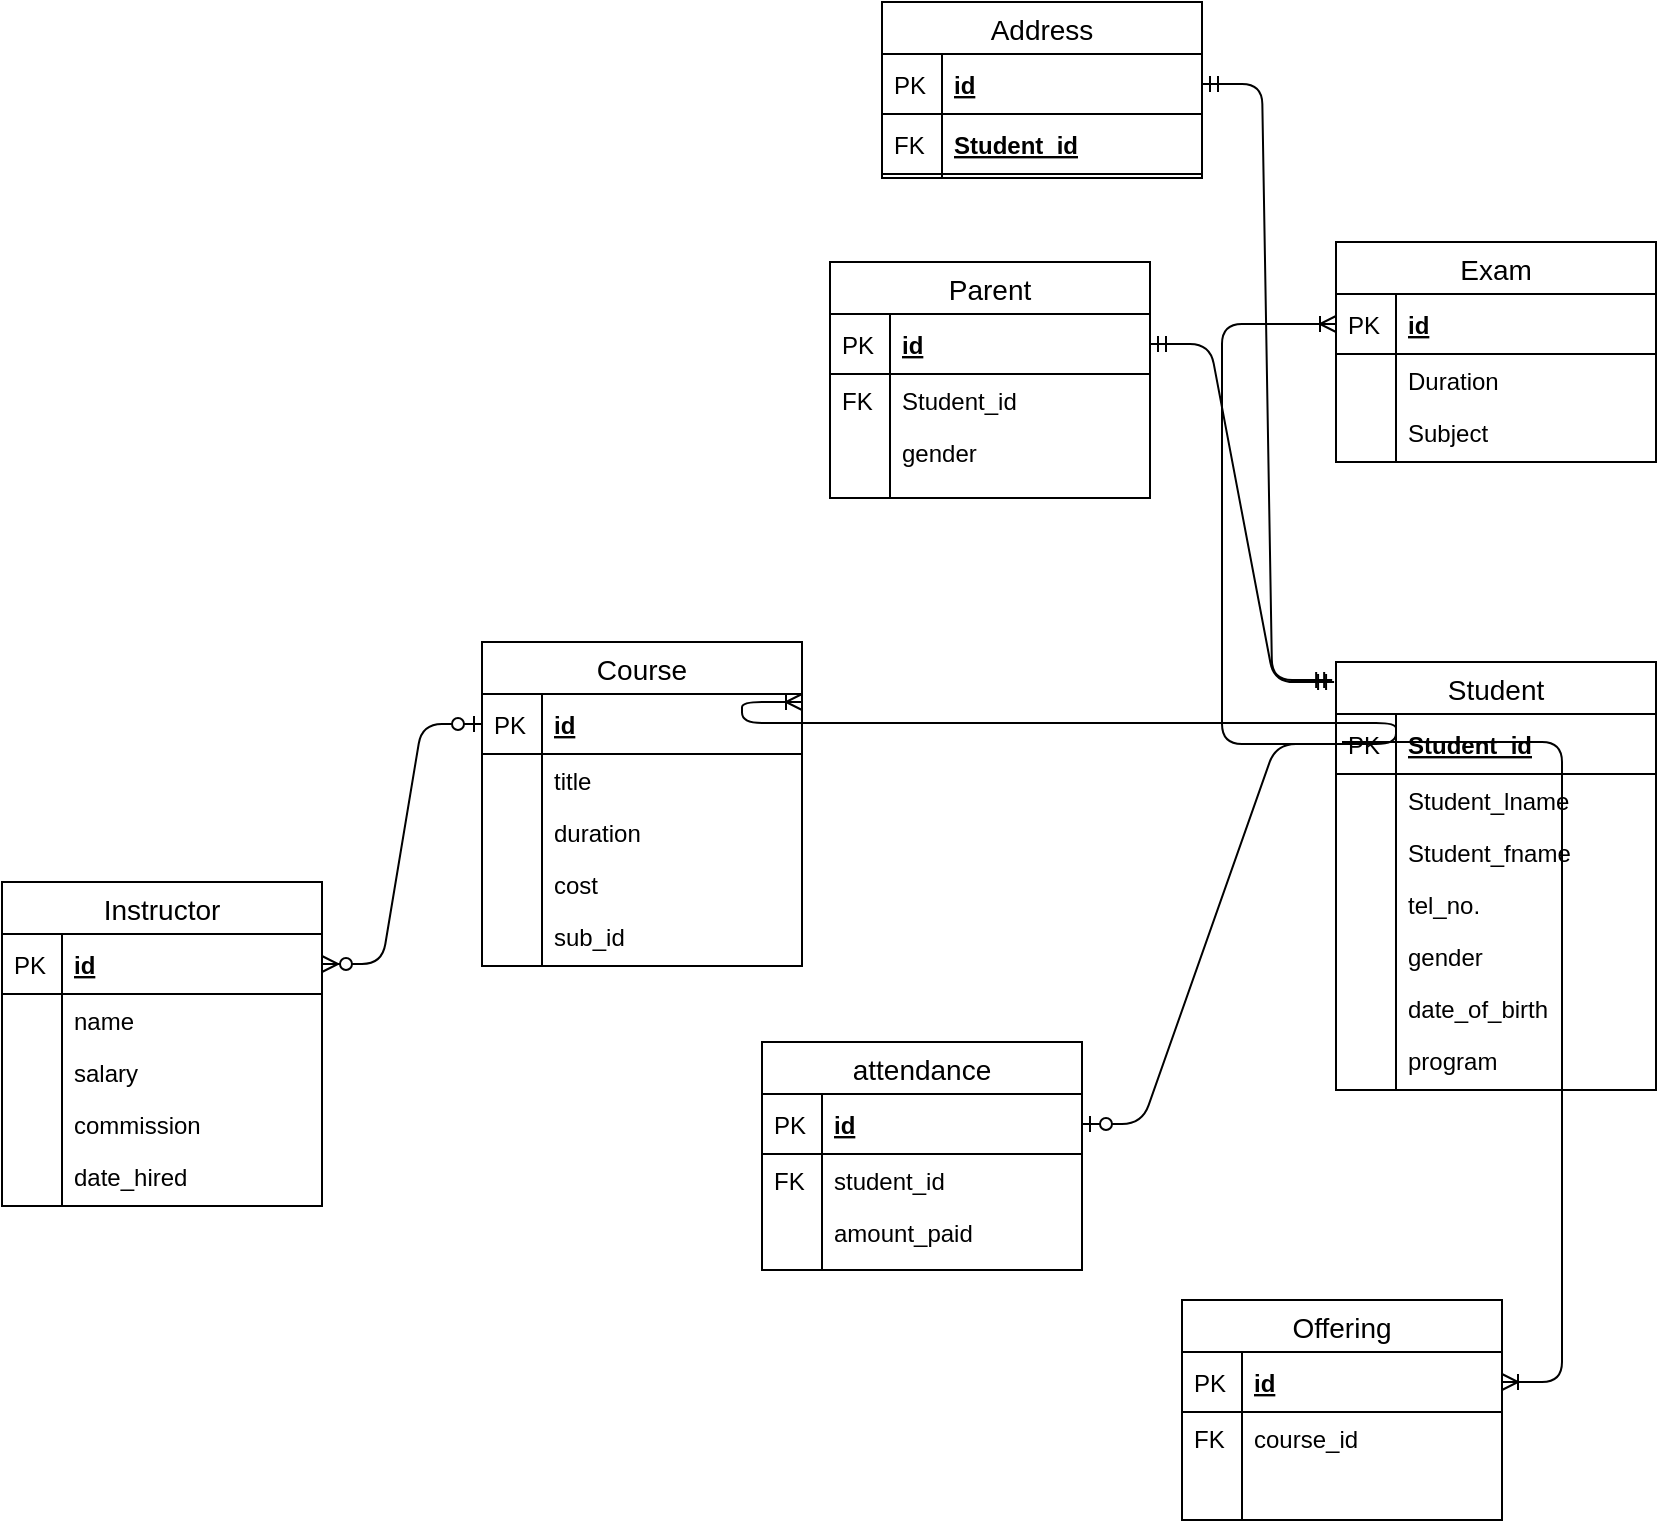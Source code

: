 <mxfile version="13.0.6" type="github"><diagram id="C5RBs43oDa-KdzZeNtuy" name="Page-1"><mxGraphModel dx="868" dy="1570" grid="1" gridSize="10" guides="1" tooltips="1" connect="1" arrows="1" fold="1" page="1" pageScale="1" pageWidth="827" pageHeight="1169" math="0" shadow="0"><root><mxCell id="WIyWlLk6GJQsqaUBKTNV-0"/><mxCell id="WIyWlLk6GJQsqaUBKTNV-1" parent="WIyWlLk6GJQsqaUBKTNV-0"/><mxCell id="6OTX5fbKX3QXBBeZd9DA-0" value="Student" style="swimlane;fontStyle=0;childLayout=stackLayout;horizontal=1;startSize=26;horizontalStack=0;resizeParent=1;resizeParentMax=0;resizeLast=0;collapsible=1;marginBottom=0;align=center;fontSize=14;" vertex="1" parent="WIyWlLk6GJQsqaUBKTNV-1"><mxGeometry x="667" y="130" width="160" height="214" as="geometry"/></mxCell><mxCell id="6OTX5fbKX3QXBBeZd9DA-1" value="Student_id" style="shape=partialRectangle;top=0;left=0;right=0;bottom=1;align=left;verticalAlign=middle;fillColor=none;spacingLeft=34;spacingRight=4;overflow=hidden;rotatable=0;points=[[0,0.5],[1,0.5]];portConstraint=eastwest;dropTarget=0;fontStyle=5;fontSize=12;" vertex="1" parent="6OTX5fbKX3QXBBeZd9DA-0"><mxGeometry y="26" width="160" height="30" as="geometry"/></mxCell><mxCell id="6OTX5fbKX3QXBBeZd9DA-2" value="PK" style="shape=partialRectangle;top=0;left=0;bottom=0;fillColor=none;align=left;verticalAlign=middle;spacingLeft=4;spacingRight=4;overflow=hidden;rotatable=0;points=[];portConstraint=eastwest;part=1;fontSize=12;" vertex="1" connectable="0" parent="6OTX5fbKX3QXBBeZd9DA-1"><mxGeometry width="30" height="30" as="geometry"/></mxCell><mxCell id="6OTX5fbKX3QXBBeZd9DA-3" value="Student_lname" style="shape=partialRectangle;top=0;left=0;right=0;bottom=0;align=left;verticalAlign=top;fillColor=none;spacingLeft=34;spacingRight=4;overflow=hidden;rotatable=0;points=[[0,0.5],[1,0.5]];portConstraint=eastwest;dropTarget=0;fontSize=12;" vertex="1" parent="6OTX5fbKX3QXBBeZd9DA-0"><mxGeometry y="56" width="160" height="26" as="geometry"/></mxCell><mxCell id="6OTX5fbKX3QXBBeZd9DA-4" value="" style="shape=partialRectangle;top=0;left=0;bottom=0;fillColor=none;align=left;verticalAlign=top;spacingLeft=4;spacingRight=4;overflow=hidden;rotatable=0;points=[];portConstraint=eastwest;part=1;fontSize=12;" vertex="1" connectable="0" parent="6OTX5fbKX3QXBBeZd9DA-3"><mxGeometry width="30" height="26" as="geometry"/></mxCell><mxCell id="6OTX5fbKX3QXBBeZd9DA-5" value="Student_fname" style="shape=partialRectangle;top=0;left=0;right=0;bottom=0;align=left;verticalAlign=top;fillColor=none;spacingLeft=34;spacingRight=4;overflow=hidden;rotatable=0;points=[[0,0.5],[1,0.5]];portConstraint=eastwest;dropTarget=0;fontSize=12;" vertex="1" parent="6OTX5fbKX3QXBBeZd9DA-0"><mxGeometry y="82" width="160" height="26" as="geometry"/></mxCell><mxCell id="6OTX5fbKX3QXBBeZd9DA-6" value="" style="shape=partialRectangle;top=0;left=0;bottom=0;fillColor=none;align=left;verticalAlign=top;spacingLeft=4;spacingRight=4;overflow=hidden;rotatable=0;points=[];portConstraint=eastwest;part=1;fontSize=12;" vertex="1" connectable="0" parent="6OTX5fbKX3QXBBeZd9DA-5"><mxGeometry width="30" height="26" as="geometry"/></mxCell><mxCell id="6OTX5fbKX3QXBBeZd9DA-7" value="tel_no." style="shape=partialRectangle;top=0;left=0;right=0;bottom=0;align=left;verticalAlign=top;fillColor=none;spacingLeft=34;spacingRight=4;overflow=hidden;rotatable=0;points=[[0,0.5],[1,0.5]];portConstraint=eastwest;dropTarget=0;fontSize=12;" vertex="1" parent="6OTX5fbKX3QXBBeZd9DA-0"><mxGeometry y="108" width="160" height="26" as="geometry"/></mxCell><mxCell id="6OTX5fbKX3QXBBeZd9DA-8" value="" style="shape=partialRectangle;top=0;left=0;bottom=0;fillColor=none;align=left;verticalAlign=top;spacingLeft=4;spacingRight=4;overflow=hidden;rotatable=0;points=[];portConstraint=eastwest;part=1;fontSize=12;" vertex="1" connectable="0" parent="6OTX5fbKX3QXBBeZd9DA-7"><mxGeometry width="30" height="26" as="geometry"/></mxCell><mxCell id="6OTX5fbKX3QXBBeZd9DA-11" value="gender" style="shape=partialRectangle;top=0;left=0;right=0;bottom=0;align=left;verticalAlign=top;fillColor=none;spacingLeft=34;spacingRight=4;overflow=hidden;rotatable=0;points=[[0,0.5],[1,0.5]];portConstraint=eastwest;dropTarget=0;fontSize=12;" vertex="1" parent="6OTX5fbKX3QXBBeZd9DA-0"><mxGeometry y="134" width="160" height="26" as="geometry"/></mxCell><mxCell id="6OTX5fbKX3QXBBeZd9DA-12" value="" style="shape=partialRectangle;top=0;left=0;bottom=0;fillColor=none;align=left;verticalAlign=top;spacingLeft=4;spacingRight=4;overflow=hidden;rotatable=0;points=[];portConstraint=eastwest;part=1;fontSize=12;" vertex="1" connectable="0" parent="6OTX5fbKX3QXBBeZd9DA-11"><mxGeometry width="30" height="26" as="geometry"/></mxCell><mxCell id="6OTX5fbKX3QXBBeZd9DA-13" value="date_of_birth" style="shape=partialRectangle;top=0;left=0;right=0;bottom=0;align=left;verticalAlign=top;fillColor=none;spacingLeft=34;spacingRight=4;overflow=hidden;rotatable=0;points=[[0,0.5],[1,0.5]];portConstraint=eastwest;dropTarget=0;fontSize=12;" vertex="1" parent="6OTX5fbKX3QXBBeZd9DA-0"><mxGeometry y="160" width="160" height="26" as="geometry"/></mxCell><mxCell id="6OTX5fbKX3QXBBeZd9DA-14" value="" style="shape=partialRectangle;top=0;left=0;bottom=0;fillColor=none;align=left;verticalAlign=top;spacingLeft=4;spacingRight=4;overflow=hidden;rotatable=0;points=[];portConstraint=eastwest;part=1;fontSize=12;" vertex="1" connectable="0" parent="6OTX5fbKX3QXBBeZd9DA-13"><mxGeometry width="30" height="26" as="geometry"/></mxCell><mxCell id="6OTX5fbKX3QXBBeZd9DA-15" value="program" style="shape=partialRectangle;top=0;left=0;right=0;bottom=0;align=left;verticalAlign=top;fillColor=none;spacingLeft=34;spacingRight=4;overflow=hidden;rotatable=0;points=[[0,0.5],[1,0.5]];portConstraint=eastwest;dropTarget=0;fontSize=12;" vertex="1" parent="6OTX5fbKX3QXBBeZd9DA-0"><mxGeometry y="186" width="160" height="26" as="geometry"/></mxCell><mxCell id="6OTX5fbKX3QXBBeZd9DA-16" value="" style="shape=partialRectangle;top=0;left=0;bottom=0;fillColor=none;align=left;verticalAlign=top;spacingLeft=4;spacingRight=4;overflow=hidden;rotatable=0;points=[];portConstraint=eastwest;part=1;fontSize=12;" vertex="1" connectable="0" parent="6OTX5fbKX3QXBBeZd9DA-15"><mxGeometry width="30" height="26" as="geometry"/></mxCell><mxCell id="6OTX5fbKX3QXBBeZd9DA-9" value="" style="shape=partialRectangle;top=0;left=0;right=0;bottom=0;align=left;verticalAlign=top;fillColor=none;spacingLeft=34;spacingRight=4;overflow=hidden;rotatable=0;points=[[0,0.5],[1,0.5]];portConstraint=eastwest;dropTarget=0;fontSize=12;" vertex="1" parent="6OTX5fbKX3QXBBeZd9DA-0"><mxGeometry y="212" width="160" height="2" as="geometry"/></mxCell><mxCell id="6OTX5fbKX3QXBBeZd9DA-10" value="" style="shape=partialRectangle;top=0;left=0;bottom=0;fillColor=none;align=left;verticalAlign=top;spacingLeft=4;spacingRight=4;overflow=hidden;rotatable=0;points=[];portConstraint=eastwest;part=1;fontSize=12;" vertex="1" connectable="0" parent="6OTX5fbKX3QXBBeZd9DA-9"><mxGeometry width="30" height="2" as="geometry"/></mxCell><mxCell id="6OTX5fbKX3QXBBeZd9DA-17" value="Course" style="swimlane;fontStyle=0;childLayout=stackLayout;horizontal=1;startSize=26;horizontalStack=0;resizeParent=1;resizeParentMax=0;resizeLast=0;collapsible=1;marginBottom=0;align=center;fontSize=14;" vertex="1" parent="WIyWlLk6GJQsqaUBKTNV-1"><mxGeometry x="240" y="120" width="160" height="162" as="geometry"/></mxCell><mxCell id="6OTX5fbKX3QXBBeZd9DA-18" value="id" style="shape=partialRectangle;top=0;left=0;right=0;bottom=1;align=left;verticalAlign=middle;fillColor=none;spacingLeft=34;spacingRight=4;overflow=hidden;rotatable=0;points=[[0,0.5],[1,0.5]];portConstraint=eastwest;dropTarget=0;fontStyle=5;fontSize=12;" vertex="1" parent="6OTX5fbKX3QXBBeZd9DA-17"><mxGeometry y="26" width="160" height="30" as="geometry"/></mxCell><mxCell id="6OTX5fbKX3QXBBeZd9DA-19" value="PK" style="shape=partialRectangle;top=0;left=0;bottom=0;fillColor=none;align=left;verticalAlign=middle;spacingLeft=4;spacingRight=4;overflow=hidden;rotatable=0;points=[];portConstraint=eastwest;part=1;fontSize=12;" vertex="1" connectable="0" parent="6OTX5fbKX3QXBBeZd9DA-18"><mxGeometry width="30" height="30" as="geometry"/></mxCell><mxCell id="6OTX5fbKX3QXBBeZd9DA-20" value="title" style="shape=partialRectangle;top=0;left=0;right=0;bottom=0;align=left;verticalAlign=top;fillColor=none;spacingLeft=34;spacingRight=4;overflow=hidden;rotatable=0;points=[[0,0.5],[1,0.5]];portConstraint=eastwest;dropTarget=0;fontSize=12;" vertex="1" parent="6OTX5fbKX3QXBBeZd9DA-17"><mxGeometry y="56" width="160" height="26" as="geometry"/></mxCell><mxCell id="6OTX5fbKX3QXBBeZd9DA-21" value="" style="shape=partialRectangle;top=0;left=0;bottom=0;fillColor=none;align=left;verticalAlign=top;spacingLeft=4;spacingRight=4;overflow=hidden;rotatable=0;points=[];portConstraint=eastwest;part=1;fontSize=12;" vertex="1" connectable="0" parent="6OTX5fbKX3QXBBeZd9DA-20"><mxGeometry width="30" height="26" as="geometry"/></mxCell><mxCell id="6OTX5fbKX3QXBBeZd9DA-22" value="duration" style="shape=partialRectangle;top=0;left=0;right=0;bottom=0;align=left;verticalAlign=top;fillColor=none;spacingLeft=34;spacingRight=4;overflow=hidden;rotatable=0;points=[[0,0.5],[1,0.5]];portConstraint=eastwest;dropTarget=0;fontSize=12;" vertex="1" parent="6OTX5fbKX3QXBBeZd9DA-17"><mxGeometry y="82" width="160" height="26" as="geometry"/></mxCell><mxCell id="6OTX5fbKX3QXBBeZd9DA-23" value="" style="shape=partialRectangle;top=0;left=0;bottom=0;fillColor=none;align=left;verticalAlign=top;spacingLeft=4;spacingRight=4;overflow=hidden;rotatable=0;points=[];portConstraint=eastwest;part=1;fontSize=12;" vertex="1" connectable="0" parent="6OTX5fbKX3QXBBeZd9DA-22"><mxGeometry width="30" height="26" as="geometry"/></mxCell><mxCell id="6OTX5fbKX3QXBBeZd9DA-24" value="cost" style="shape=partialRectangle;top=0;left=0;right=0;bottom=0;align=left;verticalAlign=top;fillColor=none;spacingLeft=34;spacingRight=4;overflow=hidden;rotatable=0;points=[[0,0.5],[1,0.5]];portConstraint=eastwest;dropTarget=0;fontSize=12;" vertex="1" parent="6OTX5fbKX3QXBBeZd9DA-17"><mxGeometry y="108" width="160" height="26" as="geometry"/></mxCell><mxCell id="6OTX5fbKX3QXBBeZd9DA-25" value="" style="shape=partialRectangle;top=0;left=0;bottom=0;fillColor=none;align=left;verticalAlign=top;spacingLeft=4;spacingRight=4;overflow=hidden;rotatable=0;points=[];portConstraint=eastwest;part=1;fontSize=12;" vertex="1" connectable="0" parent="6OTX5fbKX3QXBBeZd9DA-24"><mxGeometry width="30" height="26" as="geometry"/></mxCell><mxCell id="6OTX5fbKX3QXBBeZd9DA-26" value="sub_id" style="shape=partialRectangle;top=0;left=0;right=0;bottom=0;align=left;verticalAlign=top;fillColor=none;spacingLeft=34;spacingRight=4;overflow=hidden;rotatable=0;points=[[0,0.5],[1,0.5]];portConstraint=eastwest;dropTarget=0;fontSize=12;" vertex="1" parent="6OTX5fbKX3QXBBeZd9DA-17"><mxGeometry y="134" width="160" height="26" as="geometry"/></mxCell><mxCell id="6OTX5fbKX3QXBBeZd9DA-27" value="" style="shape=partialRectangle;top=0;left=0;bottom=0;fillColor=none;align=left;verticalAlign=top;spacingLeft=4;spacingRight=4;overflow=hidden;rotatable=0;points=[];portConstraint=eastwest;part=1;fontSize=12;" vertex="1" connectable="0" parent="6OTX5fbKX3QXBBeZd9DA-26"><mxGeometry width="30" height="26" as="geometry"/></mxCell><mxCell id="6OTX5fbKX3QXBBeZd9DA-32" value="" style="shape=partialRectangle;top=0;left=0;right=0;bottom=0;align=left;verticalAlign=top;fillColor=none;spacingLeft=34;spacingRight=4;overflow=hidden;rotatable=0;points=[[0,0.5],[1,0.5]];portConstraint=eastwest;dropTarget=0;fontSize=12;" vertex="1" parent="6OTX5fbKX3QXBBeZd9DA-17"><mxGeometry y="160" width="160" height="2" as="geometry"/></mxCell><mxCell id="6OTX5fbKX3QXBBeZd9DA-33" value="" style="shape=partialRectangle;top=0;left=0;bottom=0;fillColor=none;align=left;verticalAlign=top;spacingLeft=4;spacingRight=4;overflow=hidden;rotatable=0;points=[];portConstraint=eastwest;part=1;fontSize=12;" vertex="1" connectable="0" parent="6OTX5fbKX3QXBBeZd9DA-32"><mxGeometry width="30" height="2" as="geometry"/></mxCell><mxCell id="6OTX5fbKX3QXBBeZd9DA-49" value="Instructor" style="swimlane;fontStyle=0;childLayout=stackLayout;horizontal=1;startSize=26;horizontalStack=0;resizeParent=1;resizeParentMax=0;resizeLast=0;collapsible=1;marginBottom=0;align=center;fontSize=14;" vertex="1" parent="WIyWlLk6GJQsqaUBKTNV-1"><mxGeometry y="240" width="160" height="162" as="geometry"/></mxCell><mxCell id="6OTX5fbKX3QXBBeZd9DA-50" value="id" style="shape=partialRectangle;top=0;left=0;right=0;bottom=1;align=left;verticalAlign=middle;fillColor=none;spacingLeft=34;spacingRight=4;overflow=hidden;rotatable=0;points=[[0,0.5],[1,0.5]];portConstraint=eastwest;dropTarget=0;fontStyle=5;fontSize=12;" vertex="1" parent="6OTX5fbKX3QXBBeZd9DA-49"><mxGeometry y="26" width="160" height="30" as="geometry"/></mxCell><mxCell id="6OTX5fbKX3QXBBeZd9DA-51" value="PK" style="shape=partialRectangle;top=0;left=0;bottom=0;fillColor=none;align=left;verticalAlign=middle;spacingLeft=4;spacingRight=4;overflow=hidden;rotatable=0;points=[];portConstraint=eastwest;part=1;fontSize=12;" vertex="1" connectable="0" parent="6OTX5fbKX3QXBBeZd9DA-50"><mxGeometry width="30" height="30" as="geometry"/></mxCell><mxCell id="6OTX5fbKX3QXBBeZd9DA-52" value="name" style="shape=partialRectangle;top=0;left=0;right=0;bottom=0;align=left;verticalAlign=top;fillColor=none;spacingLeft=34;spacingRight=4;overflow=hidden;rotatable=0;points=[[0,0.5],[1,0.5]];portConstraint=eastwest;dropTarget=0;fontSize=12;" vertex="1" parent="6OTX5fbKX3QXBBeZd9DA-49"><mxGeometry y="56" width="160" height="26" as="geometry"/></mxCell><mxCell id="6OTX5fbKX3QXBBeZd9DA-53" value="" style="shape=partialRectangle;top=0;left=0;bottom=0;fillColor=none;align=left;verticalAlign=top;spacingLeft=4;spacingRight=4;overflow=hidden;rotatable=0;points=[];portConstraint=eastwest;part=1;fontSize=12;" vertex="1" connectable="0" parent="6OTX5fbKX3QXBBeZd9DA-52"><mxGeometry width="30" height="26" as="geometry"/></mxCell><mxCell id="6OTX5fbKX3QXBBeZd9DA-54" value="salary" style="shape=partialRectangle;top=0;left=0;right=0;bottom=0;align=left;verticalAlign=top;fillColor=none;spacingLeft=34;spacingRight=4;overflow=hidden;rotatable=0;points=[[0,0.5],[1,0.5]];portConstraint=eastwest;dropTarget=0;fontSize=12;" vertex="1" parent="6OTX5fbKX3QXBBeZd9DA-49"><mxGeometry y="82" width="160" height="26" as="geometry"/></mxCell><mxCell id="6OTX5fbKX3QXBBeZd9DA-55" value="" style="shape=partialRectangle;top=0;left=0;bottom=0;fillColor=none;align=left;verticalAlign=top;spacingLeft=4;spacingRight=4;overflow=hidden;rotatable=0;points=[];portConstraint=eastwest;part=1;fontSize=12;" vertex="1" connectable="0" parent="6OTX5fbKX3QXBBeZd9DA-54"><mxGeometry width="30" height="26" as="geometry"/></mxCell><mxCell id="6OTX5fbKX3QXBBeZd9DA-56" value="commission" style="shape=partialRectangle;top=0;left=0;right=0;bottom=0;align=left;verticalAlign=top;fillColor=none;spacingLeft=34;spacingRight=4;overflow=hidden;rotatable=0;points=[[0,0.5],[1,0.5]];portConstraint=eastwest;dropTarget=0;fontSize=12;" vertex="1" parent="6OTX5fbKX3QXBBeZd9DA-49"><mxGeometry y="108" width="160" height="26" as="geometry"/></mxCell><mxCell id="6OTX5fbKX3QXBBeZd9DA-57" value="" style="shape=partialRectangle;top=0;left=0;bottom=0;fillColor=none;align=left;verticalAlign=top;spacingLeft=4;spacingRight=4;overflow=hidden;rotatable=0;points=[];portConstraint=eastwest;part=1;fontSize=12;" vertex="1" connectable="0" parent="6OTX5fbKX3QXBBeZd9DA-56"><mxGeometry width="30" height="26" as="geometry"/></mxCell><mxCell id="6OTX5fbKX3QXBBeZd9DA-58" value="date_hired" style="shape=partialRectangle;top=0;left=0;right=0;bottom=0;align=left;verticalAlign=top;fillColor=none;spacingLeft=34;spacingRight=4;overflow=hidden;rotatable=0;points=[[0,0.5],[1,0.5]];portConstraint=eastwest;dropTarget=0;fontSize=12;" vertex="1" parent="6OTX5fbKX3QXBBeZd9DA-49"><mxGeometry y="134" width="160" height="26" as="geometry"/></mxCell><mxCell id="6OTX5fbKX3QXBBeZd9DA-59" value="" style="shape=partialRectangle;top=0;left=0;bottom=0;fillColor=none;align=left;verticalAlign=top;spacingLeft=4;spacingRight=4;overflow=hidden;rotatable=0;points=[];portConstraint=eastwest;part=1;fontSize=12;" vertex="1" connectable="0" parent="6OTX5fbKX3QXBBeZd9DA-58"><mxGeometry width="30" height="26" as="geometry"/></mxCell><mxCell id="6OTX5fbKX3QXBBeZd9DA-60" value="" style="shape=partialRectangle;top=0;left=0;right=0;bottom=0;align=left;verticalAlign=top;fillColor=none;spacingLeft=34;spacingRight=4;overflow=hidden;rotatable=0;points=[[0,0.5],[1,0.5]];portConstraint=eastwest;dropTarget=0;fontSize=12;" vertex="1" parent="6OTX5fbKX3QXBBeZd9DA-49"><mxGeometry y="160" width="160" height="2" as="geometry"/></mxCell><mxCell id="6OTX5fbKX3QXBBeZd9DA-61" value="" style="shape=partialRectangle;top=0;left=0;bottom=0;fillColor=none;align=left;verticalAlign=top;spacingLeft=4;spacingRight=4;overflow=hidden;rotatable=0;points=[];portConstraint=eastwest;part=1;fontSize=12;" vertex="1" connectable="0" parent="6OTX5fbKX3QXBBeZd9DA-60"><mxGeometry width="30" height="2" as="geometry"/></mxCell><mxCell id="6OTX5fbKX3QXBBeZd9DA-75" value="" style="edgeStyle=entityRelationEdgeStyle;fontSize=12;html=1;endArrow=ERoneToMany;exitX=0;exitY=0.5;exitDx=0;exitDy=0;" edge="1" parent="WIyWlLk6GJQsqaUBKTNV-1" source="6OTX5fbKX3QXBBeZd9DA-1"><mxGeometry width="100" height="100" relative="1" as="geometry"><mxPoint x="360" y="350" as="sourcePoint"/><mxPoint x="400" y="150" as="targetPoint"/></mxGeometry></mxCell><mxCell id="6OTX5fbKX3QXBBeZd9DA-34" value="attendance" style="swimlane;fontStyle=0;childLayout=stackLayout;horizontal=1;startSize=26;horizontalStack=0;resizeParent=1;resizeParentMax=0;resizeLast=0;collapsible=1;marginBottom=0;align=center;fontSize=14;" vertex="1" parent="WIyWlLk6GJQsqaUBKTNV-1"><mxGeometry x="380" y="320" width="160" height="114" as="geometry"/></mxCell><mxCell id="6OTX5fbKX3QXBBeZd9DA-35" value="id" style="shape=partialRectangle;top=0;left=0;right=0;bottom=1;align=left;verticalAlign=middle;fillColor=none;spacingLeft=34;spacingRight=4;overflow=hidden;rotatable=0;points=[[0,0.5],[1,0.5]];portConstraint=eastwest;dropTarget=0;fontStyle=5;fontSize=12;" vertex="1" parent="6OTX5fbKX3QXBBeZd9DA-34"><mxGeometry y="26" width="160" height="30" as="geometry"/></mxCell><mxCell id="6OTX5fbKX3QXBBeZd9DA-36" value="PK" style="shape=partialRectangle;top=0;left=0;bottom=0;fillColor=none;align=left;verticalAlign=middle;spacingLeft=4;spacingRight=4;overflow=hidden;rotatable=0;points=[];portConstraint=eastwest;part=1;fontSize=12;" vertex="1" connectable="0" parent="6OTX5fbKX3QXBBeZd9DA-35"><mxGeometry width="30" height="30" as="geometry"/></mxCell><mxCell id="6OTX5fbKX3QXBBeZd9DA-37" value="student_id" style="shape=partialRectangle;top=0;left=0;right=0;bottom=0;align=left;verticalAlign=top;fillColor=none;spacingLeft=34;spacingRight=4;overflow=hidden;rotatable=0;points=[[0,0.5],[1,0.5]];portConstraint=eastwest;dropTarget=0;fontSize=12;" vertex="1" parent="6OTX5fbKX3QXBBeZd9DA-34"><mxGeometry y="56" width="160" height="26" as="geometry"/></mxCell><mxCell id="6OTX5fbKX3QXBBeZd9DA-38" value="FK" style="shape=partialRectangle;top=0;left=0;bottom=0;fillColor=none;align=left;verticalAlign=top;spacingLeft=4;spacingRight=4;overflow=hidden;rotatable=0;points=[];portConstraint=eastwest;part=1;fontSize=12;" vertex="1" connectable="0" parent="6OTX5fbKX3QXBBeZd9DA-37"><mxGeometry width="30" height="26" as="geometry"/></mxCell><mxCell id="6OTX5fbKX3QXBBeZd9DA-39" value="amount_paid" style="shape=partialRectangle;top=0;left=0;right=0;bottom=0;align=left;verticalAlign=top;fillColor=none;spacingLeft=34;spacingRight=4;overflow=hidden;rotatable=0;points=[[0,0.5],[1,0.5]];portConstraint=eastwest;dropTarget=0;fontSize=12;" vertex="1" parent="6OTX5fbKX3QXBBeZd9DA-34"><mxGeometry y="82" width="160" height="26" as="geometry"/></mxCell><mxCell id="6OTX5fbKX3QXBBeZd9DA-40" value="" style="shape=partialRectangle;top=0;left=0;bottom=0;fillColor=none;align=left;verticalAlign=top;spacingLeft=4;spacingRight=4;overflow=hidden;rotatable=0;points=[];portConstraint=eastwest;part=1;fontSize=12;" vertex="1" connectable="0" parent="6OTX5fbKX3QXBBeZd9DA-39"><mxGeometry width="30" height="26" as="geometry"/></mxCell><mxCell id="6OTX5fbKX3QXBBeZd9DA-43" value="" style="shape=partialRectangle;top=0;left=0;right=0;bottom=0;align=left;verticalAlign=top;fillColor=none;spacingLeft=34;spacingRight=4;overflow=hidden;rotatable=0;points=[[0,0.5],[1,0.5]];portConstraint=eastwest;dropTarget=0;fontSize=12;" vertex="1" parent="6OTX5fbKX3QXBBeZd9DA-34"><mxGeometry y="108" width="160" height="4" as="geometry"/></mxCell><mxCell id="6OTX5fbKX3QXBBeZd9DA-44" value="" style="shape=partialRectangle;top=0;left=0;bottom=0;fillColor=none;align=left;verticalAlign=top;spacingLeft=4;spacingRight=4;overflow=hidden;rotatable=0;points=[];portConstraint=eastwest;part=1;fontSize=12;" vertex="1" connectable="0" parent="6OTX5fbKX3QXBBeZd9DA-43"><mxGeometry width="30" height="4" as="geometry"/></mxCell><mxCell id="6OTX5fbKX3QXBBeZd9DA-45" value="" style="shape=partialRectangle;top=0;left=0;right=0;bottom=0;align=left;verticalAlign=top;fillColor=none;spacingLeft=34;spacingRight=4;overflow=hidden;rotatable=0;points=[[0,0.5],[1,0.5]];portConstraint=eastwest;dropTarget=0;fontSize=12;" vertex="1" parent="6OTX5fbKX3QXBBeZd9DA-34"><mxGeometry y="112" width="160" height="2" as="geometry"/></mxCell><mxCell id="6OTX5fbKX3QXBBeZd9DA-46" value="" style="shape=partialRectangle;top=0;left=0;bottom=0;fillColor=none;align=left;verticalAlign=top;spacingLeft=4;spacingRight=4;overflow=hidden;rotatable=0;points=[];portConstraint=eastwest;part=1;fontSize=12;" vertex="1" connectable="0" parent="6OTX5fbKX3QXBBeZd9DA-45"><mxGeometry width="30" height="2" as="geometry"/></mxCell><mxCell id="6OTX5fbKX3QXBBeZd9DA-83" value="Exam" style="swimlane;fontStyle=0;childLayout=stackLayout;horizontal=1;startSize=26;horizontalStack=0;resizeParent=1;resizeParentMax=0;resizeLast=0;collapsible=1;marginBottom=0;align=center;fontSize=14;" vertex="1" parent="WIyWlLk6GJQsqaUBKTNV-1"><mxGeometry x="667" y="-80" width="160" height="110" as="geometry"/></mxCell><mxCell id="6OTX5fbKX3QXBBeZd9DA-84" value="id" style="shape=partialRectangle;top=0;left=0;right=0;bottom=1;align=left;verticalAlign=middle;fillColor=none;spacingLeft=34;spacingRight=4;overflow=hidden;rotatable=0;points=[[0,0.5],[1,0.5]];portConstraint=eastwest;dropTarget=0;fontStyle=5;fontSize=12;" vertex="1" parent="6OTX5fbKX3QXBBeZd9DA-83"><mxGeometry y="26" width="160" height="30" as="geometry"/></mxCell><mxCell id="6OTX5fbKX3QXBBeZd9DA-85" value="PK" style="shape=partialRectangle;top=0;left=0;bottom=0;fillColor=none;align=left;verticalAlign=middle;spacingLeft=4;spacingRight=4;overflow=hidden;rotatable=0;points=[];portConstraint=eastwest;part=1;fontSize=12;" vertex="1" connectable="0" parent="6OTX5fbKX3QXBBeZd9DA-84"><mxGeometry width="30" height="30" as="geometry"/></mxCell><mxCell id="6OTX5fbKX3QXBBeZd9DA-86" value="Duration" style="shape=partialRectangle;top=0;left=0;right=0;bottom=0;align=left;verticalAlign=top;fillColor=none;spacingLeft=34;spacingRight=4;overflow=hidden;rotatable=0;points=[[0,0.5],[1,0.5]];portConstraint=eastwest;dropTarget=0;fontSize=12;" vertex="1" parent="6OTX5fbKX3QXBBeZd9DA-83"><mxGeometry y="56" width="160" height="26" as="geometry"/></mxCell><mxCell id="6OTX5fbKX3QXBBeZd9DA-87" value="" style="shape=partialRectangle;top=0;left=0;bottom=0;fillColor=none;align=left;verticalAlign=top;spacingLeft=4;spacingRight=4;overflow=hidden;rotatable=0;points=[];portConstraint=eastwest;part=1;fontSize=12;" vertex="1" connectable="0" parent="6OTX5fbKX3QXBBeZd9DA-86"><mxGeometry width="30" height="26" as="geometry"/></mxCell><mxCell id="6OTX5fbKX3QXBBeZd9DA-88" value="Subject" style="shape=partialRectangle;top=0;left=0;right=0;bottom=0;align=left;verticalAlign=top;fillColor=none;spacingLeft=34;spacingRight=4;overflow=hidden;rotatable=0;points=[[0,0.5],[1,0.5]];portConstraint=eastwest;dropTarget=0;fontSize=12;" vertex="1" parent="6OTX5fbKX3QXBBeZd9DA-83"><mxGeometry y="82" width="160" height="26" as="geometry"/></mxCell><mxCell id="6OTX5fbKX3QXBBeZd9DA-89" value="" style="shape=partialRectangle;top=0;left=0;bottom=0;fillColor=none;align=left;verticalAlign=top;spacingLeft=4;spacingRight=4;overflow=hidden;rotatable=0;points=[];portConstraint=eastwest;part=1;fontSize=12;" vertex="1" connectable="0" parent="6OTX5fbKX3QXBBeZd9DA-88"><mxGeometry width="30" height="26" as="geometry"/></mxCell><mxCell id="6OTX5fbKX3QXBBeZd9DA-90" value="" style="shape=partialRectangle;top=0;left=0;right=0;bottom=0;align=left;verticalAlign=top;fillColor=none;spacingLeft=34;spacingRight=4;overflow=hidden;rotatable=0;points=[[0,0.5],[1,0.5]];portConstraint=eastwest;dropTarget=0;fontSize=12;" vertex="1" parent="6OTX5fbKX3QXBBeZd9DA-83"><mxGeometry y="108" width="160" height="2" as="geometry"/></mxCell><mxCell id="6OTX5fbKX3QXBBeZd9DA-91" value="" style="shape=partialRectangle;top=0;left=0;bottom=0;fillColor=none;align=left;verticalAlign=top;spacingLeft=4;spacingRight=4;overflow=hidden;rotatable=0;points=[];portConstraint=eastwest;part=1;fontSize=12;" vertex="1" connectable="0" parent="6OTX5fbKX3QXBBeZd9DA-90"><mxGeometry width="30" height="2" as="geometry"/></mxCell><mxCell id="6OTX5fbKX3QXBBeZd9DA-62" value="Offering" style="swimlane;fontStyle=0;childLayout=stackLayout;horizontal=1;startSize=26;horizontalStack=0;resizeParent=1;resizeParentMax=0;resizeLast=0;collapsible=1;marginBottom=0;align=center;fontSize=14;" vertex="1" parent="WIyWlLk6GJQsqaUBKTNV-1"><mxGeometry x="590" y="449" width="160" height="110" as="geometry"/></mxCell><mxCell id="6OTX5fbKX3QXBBeZd9DA-63" value="id" style="shape=partialRectangle;top=0;left=0;right=0;bottom=1;align=left;verticalAlign=middle;fillColor=none;spacingLeft=34;spacingRight=4;overflow=hidden;rotatable=0;points=[[0,0.5],[1,0.5]];portConstraint=eastwest;dropTarget=0;fontStyle=5;fontSize=12;" vertex="1" parent="6OTX5fbKX3QXBBeZd9DA-62"><mxGeometry y="26" width="160" height="30" as="geometry"/></mxCell><mxCell id="6OTX5fbKX3QXBBeZd9DA-64" value="PK" style="shape=partialRectangle;top=0;left=0;bottom=0;fillColor=none;align=left;verticalAlign=middle;spacingLeft=4;spacingRight=4;overflow=hidden;rotatable=0;points=[];portConstraint=eastwest;part=1;fontSize=12;" vertex="1" connectable="0" parent="6OTX5fbKX3QXBBeZd9DA-63"><mxGeometry width="30" height="30" as="geometry"/></mxCell><mxCell id="6OTX5fbKX3QXBBeZd9DA-65" value="course_id" style="shape=partialRectangle;top=0;left=0;right=0;bottom=0;align=left;verticalAlign=top;fillColor=none;spacingLeft=34;spacingRight=4;overflow=hidden;rotatable=0;points=[[0,0.5],[1,0.5]];portConstraint=eastwest;dropTarget=0;fontSize=12;" vertex="1" parent="6OTX5fbKX3QXBBeZd9DA-62"><mxGeometry y="56" width="160" height="26" as="geometry"/></mxCell><mxCell id="6OTX5fbKX3QXBBeZd9DA-66" value="FK" style="shape=partialRectangle;top=0;left=0;bottom=0;fillColor=none;align=left;verticalAlign=top;spacingLeft=4;spacingRight=4;overflow=hidden;rotatable=0;points=[];portConstraint=eastwest;part=1;fontSize=12;" vertex="1" connectable="0" parent="6OTX5fbKX3QXBBeZd9DA-65"><mxGeometry width="30" height="26" as="geometry"/></mxCell><mxCell id="6OTX5fbKX3QXBBeZd9DA-71" value="" style="shape=partialRectangle;top=0;left=0;right=0;bottom=0;align=left;verticalAlign=top;fillColor=none;spacingLeft=34;spacingRight=4;overflow=hidden;rotatable=0;points=[[0,0.5],[1,0.5]];portConstraint=eastwest;dropTarget=0;fontSize=12;" vertex="1" parent="6OTX5fbKX3QXBBeZd9DA-62"><mxGeometry y="82" width="160" height="26" as="geometry"/></mxCell><mxCell id="6OTX5fbKX3QXBBeZd9DA-72" value="" style="shape=partialRectangle;top=0;left=0;bottom=0;fillColor=none;align=left;verticalAlign=top;spacingLeft=4;spacingRight=4;overflow=hidden;rotatable=0;points=[];portConstraint=eastwest;part=1;fontSize=12;" vertex="1" connectable="0" parent="6OTX5fbKX3QXBBeZd9DA-71"><mxGeometry width="30" height="26" as="geometry"/></mxCell><mxCell id="6OTX5fbKX3QXBBeZd9DA-73" value="" style="shape=partialRectangle;top=0;left=0;right=0;bottom=0;align=left;verticalAlign=top;fillColor=none;spacingLeft=34;spacingRight=4;overflow=hidden;rotatable=0;points=[[0,0.5],[1,0.5]];portConstraint=eastwest;dropTarget=0;fontSize=12;" vertex="1" parent="6OTX5fbKX3QXBBeZd9DA-62"><mxGeometry y="108" width="160" height="2" as="geometry"/></mxCell><mxCell id="6OTX5fbKX3QXBBeZd9DA-74" value="" style="shape=partialRectangle;top=0;left=0;bottom=0;fillColor=none;align=left;verticalAlign=top;spacingLeft=4;spacingRight=4;overflow=hidden;rotatable=0;points=[];portConstraint=eastwest;part=1;fontSize=12;" vertex="1" connectable="0" parent="6OTX5fbKX3QXBBeZd9DA-73"><mxGeometry width="30" height="2" as="geometry"/></mxCell><mxCell id="6OTX5fbKX3QXBBeZd9DA-80" value="" style="edgeStyle=entityRelationEdgeStyle;fontSize=12;html=1;endArrow=ERzeroToOne;endFill=1;exitX=0;exitY=0.5;exitDx=0;exitDy=0;entryX=1;entryY=0.5;entryDx=0;entryDy=0;" edge="1" parent="WIyWlLk6GJQsqaUBKTNV-1" source="6OTX5fbKX3QXBBeZd9DA-1" target="6OTX5fbKX3QXBBeZd9DA-35"><mxGeometry width="100" height="100" relative="1" as="geometry"><mxPoint x="360" y="440" as="sourcePoint"/><mxPoint x="460" y="340" as="targetPoint"/></mxGeometry></mxCell><mxCell id="6OTX5fbKX3QXBBeZd9DA-81" value="" style="edgeStyle=entityRelationEdgeStyle;fontSize=12;html=1;endArrow=ERoneToMany;" edge="1" parent="WIyWlLk6GJQsqaUBKTNV-1" target="6OTX5fbKX3QXBBeZd9DA-63"><mxGeometry width="100" height="100" relative="1" as="geometry"><mxPoint x="670" y="170" as="sourcePoint"/><mxPoint x="410" y="160" as="targetPoint"/></mxGeometry></mxCell><mxCell id="6OTX5fbKX3QXBBeZd9DA-82" value="" style="edgeStyle=entityRelationEdgeStyle;fontSize=12;html=1;endArrow=ERzeroToMany;startArrow=ERzeroToOne;exitX=0;exitY=0.5;exitDx=0;exitDy=0;entryX=1;entryY=0.5;entryDx=0;entryDy=0;" edge="1" parent="WIyWlLk6GJQsqaUBKTNV-1" source="6OTX5fbKX3QXBBeZd9DA-18" target="6OTX5fbKX3QXBBeZd9DA-50"><mxGeometry width="100" height="100" relative="1" as="geometry"><mxPoint x="360" y="280" as="sourcePoint"/><mxPoint x="460" y="180" as="targetPoint"/></mxGeometry></mxCell><mxCell id="6OTX5fbKX3QXBBeZd9DA-92" value="" style="edgeStyle=elbowEdgeStyle;fontSize=12;html=1;endArrow=ERoneToMany;entryX=0;entryY=0.5;entryDx=0;entryDy=0;exitX=0;exitY=0.5;exitDx=0;exitDy=0;" edge="1" parent="WIyWlLk6GJQsqaUBKTNV-1" source="6OTX5fbKX3QXBBeZd9DA-1" target="6OTX5fbKX3QXBBeZd9DA-84"><mxGeometry width="100" height="100" relative="1" as="geometry"><mxPoint x="580" y="210" as="sourcePoint"/><mxPoint x="460" y="90" as="targetPoint"/><Array as="points"><mxPoint x="610" y="90"/><mxPoint x="540" y="200"/></Array></mxGeometry></mxCell><mxCell id="6OTX5fbKX3QXBBeZd9DA-105" value="" style="edgeStyle=entityRelationEdgeStyle;fontSize=12;html=1;endArrow=ERmandOne;startArrow=ERmandOne;entryX=-0.012;entryY=0.042;entryDx=0;entryDy=0;entryPerimeter=0;exitX=1;exitY=0.5;exitDx=0;exitDy=0;" edge="1" parent="WIyWlLk6GJQsqaUBKTNV-1" source="6OTX5fbKX3QXBBeZd9DA-94" target="6OTX5fbKX3QXBBeZd9DA-0"><mxGeometry width="100" height="100" relative="1" as="geometry"><mxPoint x="360" y="120" as="sourcePoint"/><mxPoint x="460" y="20" as="targetPoint"/></mxGeometry></mxCell><mxCell id="6OTX5fbKX3QXBBeZd9DA-113" value="" style="edgeStyle=entityRelationEdgeStyle;fontSize=12;html=1;endArrow=ERmandOne;startArrow=ERmandOne;exitX=1;exitY=0.5;exitDx=0;exitDy=0;entryX=-0.006;entryY=0.047;entryDx=0;entryDy=0;entryPerimeter=0;" edge="1" parent="WIyWlLk6GJQsqaUBKTNV-1" target="6OTX5fbKX3QXBBeZd9DA-0"><mxGeometry width="100" height="100" relative="1" as="geometry"><mxPoint x="574" y="-29" as="sourcePoint"/><mxPoint x="660" y="140" as="targetPoint"/></mxGeometry></mxCell><mxCell id="6OTX5fbKX3QXBBeZd9DA-93" value="Address" style="swimlane;fontStyle=0;childLayout=stackLayout;horizontal=1;startSize=26;horizontalStack=0;resizeParent=1;resizeParentMax=0;resizeLast=0;collapsible=1;marginBottom=0;align=center;fontSize=14;" vertex="1" parent="WIyWlLk6GJQsqaUBKTNV-1"><mxGeometry x="440" y="-200" width="160" height="88" as="geometry"/></mxCell><mxCell id="6OTX5fbKX3QXBBeZd9DA-94" value="id" style="shape=partialRectangle;top=0;left=0;right=0;bottom=1;align=left;verticalAlign=middle;fillColor=none;spacingLeft=34;spacingRight=4;overflow=hidden;rotatable=0;points=[[0,0.5],[1,0.5]];portConstraint=eastwest;dropTarget=0;fontStyle=5;fontSize=12;" vertex="1" parent="6OTX5fbKX3QXBBeZd9DA-93"><mxGeometry y="26" width="160" height="30" as="geometry"/></mxCell><mxCell id="6OTX5fbKX3QXBBeZd9DA-95" value="PK" style="shape=partialRectangle;top=0;left=0;bottom=0;fillColor=none;align=left;verticalAlign=middle;spacingLeft=4;spacingRight=4;overflow=hidden;rotatable=0;points=[];portConstraint=eastwest;part=1;fontSize=12;" vertex="1" connectable="0" parent="6OTX5fbKX3QXBBeZd9DA-94"><mxGeometry width="30" height="30" as="geometry"/></mxCell><mxCell id="6OTX5fbKX3QXBBeZd9DA-103" value="Student_id" style="shape=partialRectangle;top=0;left=0;right=0;bottom=1;align=left;verticalAlign=middle;fillColor=none;spacingLeft=34;spacingRight=4;overflow=hidden;rotatable=0;points=[[0,0.5],[1,0.5]];portConstraint=eastwest;dropTarget=0;fontStyle=5;fontSize=12;" vertex="1" parent="6OTX5fbKX3QXBBeZd9DA-93"><mxGeometry y="56" width="160" height="30" as="geometry"/></mxCell><mxCell id="6OTX5fbKX3QXBBeZd9DA-104" value="FK" style="shape=partialRectangle;top=0;left=0;bottom=0;fillColor=none;align=left;verticalAlign=middle;spacingLeft=4;spacingRight=4;overflow=hidden;rotatable=0;points=[];portConstraint=eastwest;part=1;fontSize=12;" vertex="1" connectable="0" parent="6OTX5fbKX3QXBBeZd9DA-103"><mxGeometry width="30" height="30" as="geometry"/></mxCell><mxCell id="6OTX5fbKX3QXBBeZd9DA-100" value="" style="shape=partialRectangle;top=0;left=0;right=0;bottom=0;align=left;verticalAlign=top;fillColor=none;spacingLeft=34;spacingRight=4;overflow=hidden;rotatable=0;points=[[0,0.5],[1,0.5]];portConstraint=eastwest;dropTarget=0;fontSize=12;" vertex="1" parent="6OTX5fbKX3QXBBeZd9DA-93"><mxGeometry y="86" width="160" height="2" as="geometry"/></mxCell><mxCell id="6OTX5fbKX3QXBBeZd9DA-101" value="" style="shape=partialRectangle;top=0;left=0;bottom=0;fillColor=none;align=left;verticalAlign=top;spacingLeft=4;spacingRight=4;overflow=hidden;rotatable=0;points=[];portConstraint=eastwest;part=1;fontSize=12;" vertex="1" connectable="0" parent="6OTX5fbKX3QXBBeZd9DA-100"><mxGeometry width="30" height="2" as="geometry"/></mxCell><mxCell id="6OTX5fbKX3QXBBeZd9DA-119" value="Parent" style="swimlane;fontStyle=0;childLayout=stackLayout;horizontal=1;startSize=26;horizontalStack=0;resizeParent=1;resizeParentMax=0;resizeLast=0;collapsible=1;marginBottom=0;align=center;fontSize=14;" vertex="1" parent="WIyWlLk6GJQsqaUBKTNV-1"><mxGeometry x="414" y="-70" width="160" height="118" as="geometry"/></mxCell><mxCell id="6OTX5fbKX3QXBBeZd9DA-120" value="id" style="shape=partialRectangle;top=0;left=0;right=0;bottom=1;align=left;verticalAlign=middle;fillColor=none;spacingLeft=34;spacingRight=4;overflow=hidden;rotatable=0;points=[[0,0.5],[1,0.5]];portConstraint=eastwest;dropTarget=0;fontStyle=5;fontSize=12;" vertex="1" parent="6OTX5fbKX3QXBBeZd9DA-119"><mxGeometry y="26" width="160" height="30" as="geometry"/></mxCell><mxCell id="6OTX5fbKX3QXBBeZd9DA-121" value="PK" style="shape=partialRectangle;top=0;left=0;bottom=0;fillColor=none;align=left;verticalAlign=middle;spacingLeft=4;spacingRight=4;overflow=hidden;rotatable=0;points=[];portConstraint=eastwest;part=1;fontSize=12;" vertex="1" connectable="0" parent="6OTX5fbKX3QXBBeZd9DA-120"><mxGeometry width="30" height="30" as="geometry"/></mxCell><mxCell id="6OTX5fbKX3QXBBeZd9DA-122" value="Student_id" style="shape=partialRectangle;top=0;left=0;right=0;bottom=0;align=left;verticalAlign=top;fillColor=none;spacingLeft=34;spacingRight=4;overflow=hidden;rotatable=0;points=[[0,0.5],[1,0.5]];portConstraint=eastwest;dropTarget=0;fontSize=12;" vertex="1" parent="6OTX5fbKX3QXBBeZd9DA-119"><mxGeometry y="56" width="160" height="26" as="geometry"/></mxCell><mxCell id="6OTX5fbKX3QXBBeZd9DA-123" value="FK" style="shape=partialRectangle;top=0;left=0;bottom=0;fillColor=none;align=left;verticalAlign=top;spacingLeft=4;spacingRight=4;overflow=hidden;rotatable=0;points=[];portConstraint=eastwest;part=1;fontSize=12;" vertex="1" connectable="0" parent="6OTX5fbKX3QXBBeZd9DA-122"><mxGeometry width="30" height="26" as="geometry"/></mxCell><mxCell id="6OTX5fbKX3QXBBeZd9DA-124" value="gender" style="shape=partialRectangle;top=0;left=0;right=0;bottom=0;align=left;verticalAlign=top;fillColor=none;spacingLeft=34;spacingRight=4;overflow=hidden;rotatable=0;points=[[0,0.5],[1,0.5]];portConstraint=eastwest;dropTarget=0;fontSize=12;" vertex="1" parent="6OTX5fbKX3QXBBeZd9DA-119"><mxGeometry y="82" width="160" height="26" as="geometry"/></mxCell><mxCell id="6OTX5fbKX3QXBBeZd9DA-125" value="" style="shape=partialRectangle;top=0;left=0;bottom=0;fillColor=none;align=left;verticalAlign=top;spacingLeft=4;spacingRight=4;overflow=hidden;rotatable=0;points=[];portConstraint=eastwest;part=1;fontSize=12;" vertex="1" connectable="0" parent="6OTX5fbKX3QXBBeZd9DA-124"><mxGeometry width="30" height="26" as="geometry"/></mxCell><mxCell id="6OTX5fbKX3QXBBeZd9DA-128" value="" style="shape=partialRectangle;top=0;left=0;right=0;bottom=0;align=left;verticalAlign=top;fillColor=none;spacingLeft=34;spacingRight=4;overflow=hidden;rotatable=0;points=[[0,0.5],[1,0.5]];portConstraint=eastwest;dropTarget=0;fontSize=12;" vertex="1" parent="6OTX5fbKX3QXBBeZd9DA-119"><mxGeometry y="108" width="160" height="10" as="geometry"/></mxCell><mxCell id="6OTX5fbKX3QXBBeZd9DA-129" value="" style="shape=partialRectangle;top=0;left=0;bottom=0;fillColor=none;align=left;verticalAlign=top;spacingLeft=4;spacingRight=4;overflow=hidden;rotatable=0;points=[];portConstraint=eastwest;part=1;fontSize=12;" vertex="1" connectable="0" parent="6OTX5fbKX3QXBBeZd9DA-128"><mxGeometry width="30" height="10" as="geometry"/></mxCell></root></mxGraphModel></diagram></mxfile>